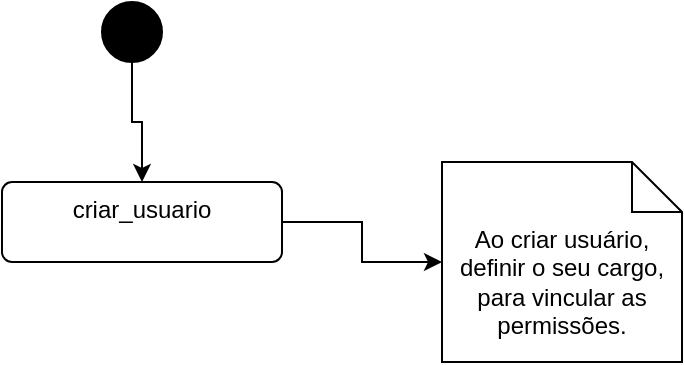 <mxfile version="22.1.18" type="github">
  <diagram name="Diagrama de atividades" id="KErL-nXOX8XQt4vCuFZa">
    <mxGraphModel dx="1141" dy="628" grid="1" gridSize="10" guides="1" tooltips="1" connect="1" arrows="1" fold="1" page="1" pageScale="1" pageWidth="827" pageHeight="1169" math="0" shadow="0">
      <root>
        <mxCell id="0" />
        <mxCell id="1" parent="0" />
        <mxCell id="reRSuMcRwD-ew49HqXbd-7" value="" style="edgeStyle=orthogonalEdgeStyle;rounded=0;orthogonalLoop=1;jettySize=auto;html=1;" edge="1" parent="1" source="reRSuMcRwD-ew49HqXbd-1" target="reRSuMcRwD-ew49HqXbd-2">
          <mxGeometry relative="1" as="geometry" />
        </mxCell>
        <mxCell id="reRSuMcRwD-ew49HqXbd-1" value="" style="ellipse;fillColor=strokeColor;html=1;" vertex="1" parent="1">
          <mxGeometry x="170" y="60" width="30" height="30" as="geometry" />
        </mxCell>
        <mxCell id="reRSuMcRwD-ew49HqXbd-6" value="" style="edgeStyle=orthogonalEdgeStyle;rounded=0;orthogonalLoop=1;jettySize=auto;html=1;" edge="1" parent="1" source="reRSuMcRwD-ew49HqXbd-2" target="reRSuMcRwD-ew49HqXbd-5">
          <mxGeometry relative="1" as="geometry" />
        </mxCell>
        <mxCell id="reRSuMcRwD-ew49HqXbd-2" value="criar_usuario" style="html=1;align=center;verticalAlign=top;rounded=1;absoluteArcSize=1;arcSize=10;dashed=0;whiteSpace=wrap;" vertex="1" parent="1">
          <mxGeometry x="120" y="150" width="140" height="40" as="geometry" />
        </mxCell>
        <mxCell id="reRSuMcRwD-ew49HqXbd-5" value="Ao criar usuário, definir o seu cargo, para vincular as permissões." style="shape=note2;boundedLbl=1;whiteSpace=wrap;html=1;size=25;verticalAlign=top;align=center;" vertex="1" parent="1">
          <mxGeometry x="340" y="140" width="120" height="100" as="geometry" />
        </mxCell>
      </root>
    </mxGraphModel>
  </diagram>
</mxfile>
